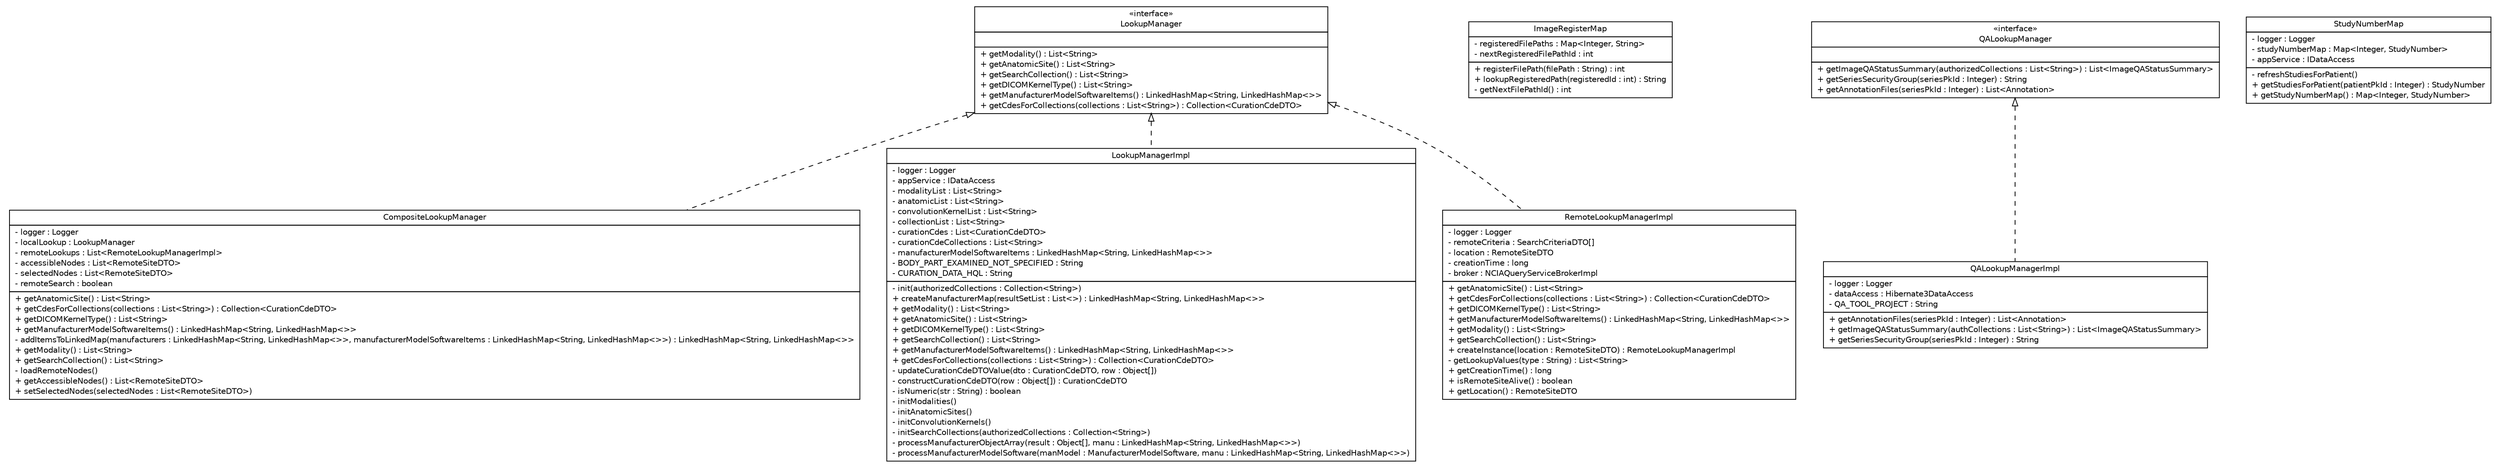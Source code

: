#!/usr/local/bin/dot
#
# Class diagram 
# Generated by UmlGraph version 4.8 (http://www.spinellis.gr/sw/umlgraph)
#

digraph G {
	edge [fontname="Helvetica",fontsize=10,labelfontname="Helvetica",labelfontsize=10];
	node [fontname="Helvetica",fontsize=10,shape=plaintext];
	// gov.nih.nci.ncia.lookup.CompositeLookupManager
	c3916 [label=<<table border="0" cellborder="1" cellspacing="0" cellpadding="2" port="p" href="./CompositeLookupManager.html">
		<tr><td><table border="0" cellspacing="0" cellpadding="1">
			<tr><td> CompositeLookupManager </td></tr>
		</table></td></tr>
		<tr><td><table border="0" cellspacing="0" cellpadding="1">
			<tr><td align="left"> - logger : Logger </td></tr>
			<tr><td align="left"> - localLookup : LookupManager </td></tr>
			<tr><td align="left"> - remoteLookups : List&lt;RemoteLookupManagerImpl&gt; </td></tr>
			<tr><td align="left"> - accessibleNodes : List&lt;RemoteSiteDTO&gt; </td></tr>
			<tr><td align="left"> - selectedNodes : List&lt;RemoteSiteDTO&gt; </td></tr>
			<tr><td align="left"> - remoteSearch : boolean </td></tr>
		</table></td></tr>
		<tr><td><table border="0" cellspacing="0" cellpadding="1">
			<tr><td align="left"> + getAnatomicSite() : List&lt;String&gt; </td></tr>
			<tr><td align="left"> + getCdesForCollections(collections : List&lt;String&gt;) : Collection&lt;CurationCdeDTO&gt; </td></tr>
			<tr><td align="left"> + getDICOMKernelType() : List&lt;String&gt; </td></tr>
			<tr><td align="left"> + getManufacturerModelSoftwareItems() : LinkedHashMap&lt;String, LinkedHashMap&lt;&gt;&gt; </td></tr>
			<tr><td align="left"> - addItemsToLinkedMap(manufacturers : LinkedHashMap&lt;String, LinkedHashMap&lt;&gt;&gt;, manufacturerModelSoftwareItems : LinkedHashMap&lt;String, LinkedHashMap&lt;&gt;&gt;) : LinkedHashMap&lt;String, LinkedHashMap&lt;&gt;&gt; </td></tr>
			<tr><td align="left"> + getModality() : List&lt;String&gt; </td></tr>
			<tr><td align="left"> + getSearchCollection() : List&lt;String&gt; </td></tr>
			<tr><td align="left"> - loadRemoteNodes() </td></tr>
			<tr><td align="left"> + getAccessibleNodes() : List&lt;RemoteSiteDTO&gt; </td></tr>
			<tr><td align="left"> + setSelectedNodes(selectedNodes : List&lt;RemoteSiteDTO&gt;) </td></tr>
		</table></td></tr>
		</table>>, fontname="Helvetica", fontcolor="black", fontsize=10.0];
	// gov.nih.nci.ncia.lookup.ImageRegisterMap
	c3917 [label=<<table border="0" cellborder="1" cellspacing="0" cellpadding="2" port="p" href="./ImageRegisterMap.html">
		<tr><td><table border="0" cellspacing="0" cellpadding="1">
			<tr><td> ImageRegisterMap </td></tr>
		</table></td></tr>
		<tr><td><table border="0" cellspacing="0" cellpadding="1">
			<tr><td align="left"> - registeredFilePaths : Map&lt;Integer, String&gt; </td></tr>
			<tr><td align="left"> - nextRegisteredFilePathId : int </td></tr>
		</table></td></tr>
		<tr><td><table border="0" cellspacing="0" cellpadding="1">
			<tr><td align="left"> + registerFilePath(filePath : String) : int </td></tr>
			<tr><td align="left"> + lookupRegisteredPath(registeredId : int) : String </td></tr>
			<tr><td align="left"> - getNextFilePathId() : int </td></tr>
		</table></td></tr>
		</table>>, fontname="Helvetica", fontcolor="black", fontsize=10.0];
	// gov.nih.nci.ncia.lookup.LookupManager
	c3918 [label=<<table border="0" cellborder="1" cellspacing="0" cellpadding="2" port="p" href="./LookupManager.html">
		<tr><td><table border="0" cellspacing="0" cellpadding="1">
			<tr><td> &laquo;interface&raquo; </td></tr>
			<tr><td> LookupManager </td></tr>
		</table></td></tr>
		<tr><td><table border="0" cellspacing="0" cellpadding="1">
			<tr><td align="left">  </td></tr>
		</table></td></tr>
		<tr><td><table border="0" cellspacing="0" cellpadding="1">
			<tr><td align="left"> + getModality() : List&lt;String&gt; </td></tr>
			<tr><td align="left"> + getAnatomicSite() : List&lt;String&gt; </td></tr>
			<tr><td align="left"> + getSearchCollection() : List&lt;String&gt; </td></tr>
			<tr><td align="left"> + getDICOMKernelType() : List&lt;String&gt; </td></tr>
			<tr><td align="left"> + getManufacturerModelSoftwareItems() : LinkedHashMap&lt;String, LinkedHashMap&lt;&gt;&gt; </td></tr>
			<tr><td align="left"> + getCdesForCollections(collections : List&lt;String&gt;) : Collection&lt;CurationCdeDTO&gt; </td></tr>
		</table></td></tr>
		</table>>, fontname="Helvetica", fontcolor="black", fontsize=10.0];
	// gov.nih.nci.ncia.lookup.LookupManagerImpl
	c3919 [label=<<table border="0" cellborder="1" cellspacing="0" cellpadding="2" port="p" href="./LookupManagerImpl.html">
		<tr><td><table border="0" cellspacing="0" cellpadding="1">
			<tr><td> LookupManagerImpl </td></tr>
		</table></td></tr>
		<tr><td><table border="0" cellspacing="0" cellpadding="1">
			<tr><td align="left"> - logger : Logger </td></tr>
			<tr><td align="left"> - appService : IDataAccess </td></tr>
			<tr><td align="left"> - modalityList : List&lt;String&gt; </td></tr>
			<tr><td align="left"> - anatomicList : List&lt;String&gt; </td></tr>
			<tr><td align="left"> - convolutionKernelList : List&lt;String&gt; </td></tr>
			<tr><td align="left"> - collectionList : List&lt;String&gt; </td></tr>
			<tr><td align="left"> - curationCdes : List&lt;CurationCdeDTO&gt; </td></tr>
			<tr><td align="left"> - curationCdeCollections : List&lt;String&gt; </td></tr>
			<tr><td align="left"> - manufacturerModelSoftwareItems : LinkedHashMap&lt;String, LinkedHashMap&lt;&gt;&gt; </td></tr>
			<tr><td align="left"> - BODY_PART_EXAMINED_NOT_SPECIFIED : String </td></tr>
			<tr><td align="left"> - CURATION_DATA_HQL : String </td></tr>
		</table></td></tr>
		<tr><td><table border="0" cellspacing="0" cellpadding="1">
			<tr><td align="left"> - init(authorizedCollections : Collection&lt;String&gt;) </td></tr>
			<tr><td align="left"> + createManufacturerMap(resultSetList : List&lt;&gt;) : LinkedHashMap&lt;String, LinkedHashMap&lt;&gt;&gt; </td></tr>
			<tr><td align="left"> + getModality() : List&lt;String&gt; </td></tr>
			<tr><td align="left"> + getAnatomicSite() : List&lt;String&gt; </td></tr>
			<tr><td align="left"> + getDICOMKernelType() : List&lt;String&gt; </td></tr>
			<tr><td align="left"> + getSearchCollection() : List&lt;String&gt; </td></tr>
			<tr><td align="left"> + getManufacturerModelSoftwareItems() : LinkedHashMap&lt;String, LinkedHashMap&lt;&gt;&gt; </td></tr>
			<tr><td align="left"> + getCdesForCollections(collections : List&lt;String&gt;) : Collection&lt;CurationCdeDTO&gt; </td></tr>
			<tr><td align="left"> - updateCurationCdeDTOValue(dto : CurationCdeDTO, row : Object[]) </td></tr>
			<tr><td align="left"> - constructCurationCdeDTO(row : Object[]) : CurationCdeDTO </td></tr>
			<tr><td align="left"> - isNumeric(str : String) : boolean </td></tr>
			<tr><td align="left"> - initModalities() </td></tr>
			<tr><td align="left"> - initAnatomicSites() </td></tr>
			<tr><td align="left"> - initConvolutionKernels() </td></tr>
			<tr><td align="left"> - initSearchCollections(authorizedCollections : Collection&lt;String&gt;) </td></tr>
			<tr><td align="left"> - processManufacturerObjectArray(result : Object[], manu : LinkedHashMap&lt;String, LinkedHashMap&lt;&gt;&gt;) </td></tr>
			<tr><td align="left"> - processManufacturerModelSoftware(manModel : ManufacturerModelSoftware, manu : LinkedHashMap&lt;String, LinkedHashMap&lt;&gt;&gt;) </td></tr>
		</table></td></tr>
		</table>>, fontname="Helvetica", fontcolor="black", fontsize=10.0];
	// gov.nih.nci.ncia.lookup.QALookupManager
	c3920 [label=<<table border="0" cellborder="1" cellspacing="0" cellpadding="2" port="p" href="./QALookupManager.html">
		<tr><td><table border="0" cellspacing="0" cellpadding="1">
			<tr><td> &laquo;interface&raquo; </td></tr>
			<tr><td> QALookupManager </td></tr>
		</table></td></tr>
		<tr><td><table border="0" cellspacing="0" cellpadding="1">
			<tr><td align="left">  </td></tr>
		</table></td></tr>
		<tr><td><table border="0" cellspacing="0" cellpadding="1">
			<tr><td align="left"> + getImageQAStatusSummary(authorizedCollections : List&lt;String&gt;) : List&lt;ImageQAStatusSummary&gt; </td></tr>
			<tr><td align="left"> + getSeriesSecurityGroup(seriesPkId : Integer) : String </td></tr>
			<tr><td align="left"> + getAnnotationFiles(seriesPkId : Integer) : List&lt;Annotation&gt; </td></tr>
		</table></td></tr>
		</table>>, fontname="Helvetica", fontcolor="black", fontsize=10.0];
	// gov.nih.nci.ncia.lookup.QALookupManagerImpl
	c3921 [label=<<table border="0" cellborder="1" cellspacing="0" cellpadding="2" port="p" href="./QALookupManagerImpl.html">
		<tr><td><table border="0" cellspacing="0" cellpadding="1">
			<tr><td> QALookupManagerImpl </td></tr>
		</table></td></tr>
		<tr><td><table border="0" cellspacing="0" cellpadding="1">
			<tr><td align="left"> - logger : Logger </td></tr>
			<tr><td align="left"> - dataAccess : Hibernate3DataAccess </td></tr>
			<tr><td align="left"> - QA_TOOL_PROJECT : String </td></tr>
		</table></td></tr>
		<tr><td><table border="0" cellspacing="0" cellpadding="1">
			<tr><td align="left"> + getAnnotationFiles(seriesPkId : Integer) : List&lt;Annotation&gt; </td></tr>
			<tr><td align="left"> + getImageQAStatusSummary(authCollections : List&lt;String&gt;) : List&lt;ImageQAStatusSummary&gt; </td></tr>
			<tr><td align="left"> + getSeriesSecurityGroup(seriesPkId : Integer) : String </td></tr>
		</table></td></tr>
		</table>>, fontname="Helvetica", fontcolor="black", fontsize=10.0];
	// gov.nih.nci.ncia.lookup.RemoteLookupManagerImpl
	c3922 [label=<<table border="0" cellborder="1" cellspacing="0" cellpadding="2" port="p" href="./RemoteLookupManagerImpl.html">
		<tr><td><table border="0" cellspacing="0" cellpadding="1">
			<tr><td> RemoteLookupManagerImpl </td></tr>
		</table></td></tr>
		<tr><td><table border="0" cellspacing="0" cellpadding="1">
			<tr><td align="left"> - logger : Logger </td></tr>
			<tr><td align="left"> - remoteCriteria : SearchCriteriaDTO[] </td></tr>
			<tr><td align="left"> - location : RemoteSiteDTO </td></tr>
			<tr><td align="left"> - creationTime : long </td></tr>
			<tr><td align="left"> - broker : NCIAQueryServiceBrokerImpl </td></tr>
		</table></td></tr>
		<tr><td><table border="0" cellspacing="0" cellpadding="1">
			<tr><td align="left"> + getAnatomicSite() : List&lt;String&gt; </td></tr>
			<tr><td align="left"> + getCdesForCollections(collections : List&lt;String&gt;) : Collection&lt;CurationCdeDTO&gt; </td></tr>
			<tr><td align="left"> + getDICOMKernelType() : List&lt;String&gt; </td></tr>
			<tr><td align="left"> + getManufacturerModelSoftwareItems() : LinkedHashMap&lt;String, LinkedHashMap&lt;&gt;&gt; </td></tr>
			<tr><td align="left"> + getModality() : List&lt;String&gt; </td></tr>
			<tr><td align="left"> + getSearchCollection() : List&lt;String&gt; </td></tr>
			<tr><td align="left"> + createInstance(location : RemoteSiteDTO) : RemoteLookupManagerImpl </td></tr>
			<tr><td align="left"> - getLookupValues(type : String) : List&lt;String&gt; </td></tr>
			<tr><td align="left"> + getCreationTime() : long </td></tr>
			<tr><td align="left"> + isRemoteSiteAlive() : boolean </td></tr>
			<tr><td align="left"> + getLocation() : RemoteSiteDTO </td></tr>
		</table></td></tr>
		</table>>, fontname="Helvetica", fontcolor="black", fontsize=10.0];
	// gov.nih.nci.ncia.lookup.StudyNumberMap
	c3923 [label=<<table border="0" cellborder="1" cellspacing="0" cellpadding="2" port="p" href="./StudyNumberMap.html">
		<tr><td><table border="0" cellspacing="0" cellpadding="1">
			<tr><td> StudyNumberMap </td></tr>
		</table></td></tr>
		<tr><td><table border="0" cellspacing="0" cellpadding="1">
			<tr><td align="left"> - logger : Logger </td></tr>
			<tr><td align="left"> - studyNumberMap : Map&lt;Integer, StudyNumber&gt; </td></tr>
			<tr><td align="left"> - appService : IDataAccess </td></tr>
		</table></td></tr>
		<tr><td><table border="0" cellspacing="0" cellpadding="1">
			<tr><td align="left"> - refreshStudiesForPatient() </td></tr>
			<tr><td align="left"> + getStudiesForPatient(patientPkId : Integer) : StudyNumber </td></tr>
			<tr><td align="left"> + getStudyNumberMap() : Map&lt;Integer, StudyNumber&gt; </td></tr>
		</table></td></tr>
		</table>>, fontname="Helvetica", fontcolor="black", fontsize=10.0];
	//gov.nih.nci.ncia.lookup.CompositeLookupManager implements gov.nih.nci.ncia.lookup.LookupManager
	c3918:p -> c3916:p [dir=back,arrowtail=empty,style=dashed];
	//gov.nih.nci.ncia.lookup.LookupManagerImpl implements gov.nih.nci.ncia.lookup.LookupManager
	c3918:p -> c3919:p [dir=back,arrowtail=empty,style=dashed];
	//gov.nih.nci.ncia.lookup.QALookupManagerImpl implements gov.nih.nci.ncia.lookup.QALookupManager
	c3920:p -> c3921:p [dir=back,arrowtail=empty,style=dashed];
	//gov.nih.nci.ncia.lookup.RemoteLookupManagerImpl implements gov.nih.nci.ncia.lookup.LookupManager
	c3918:p -> c3922:p [dir=back,arrowtail=empty,style=dashed];
}

